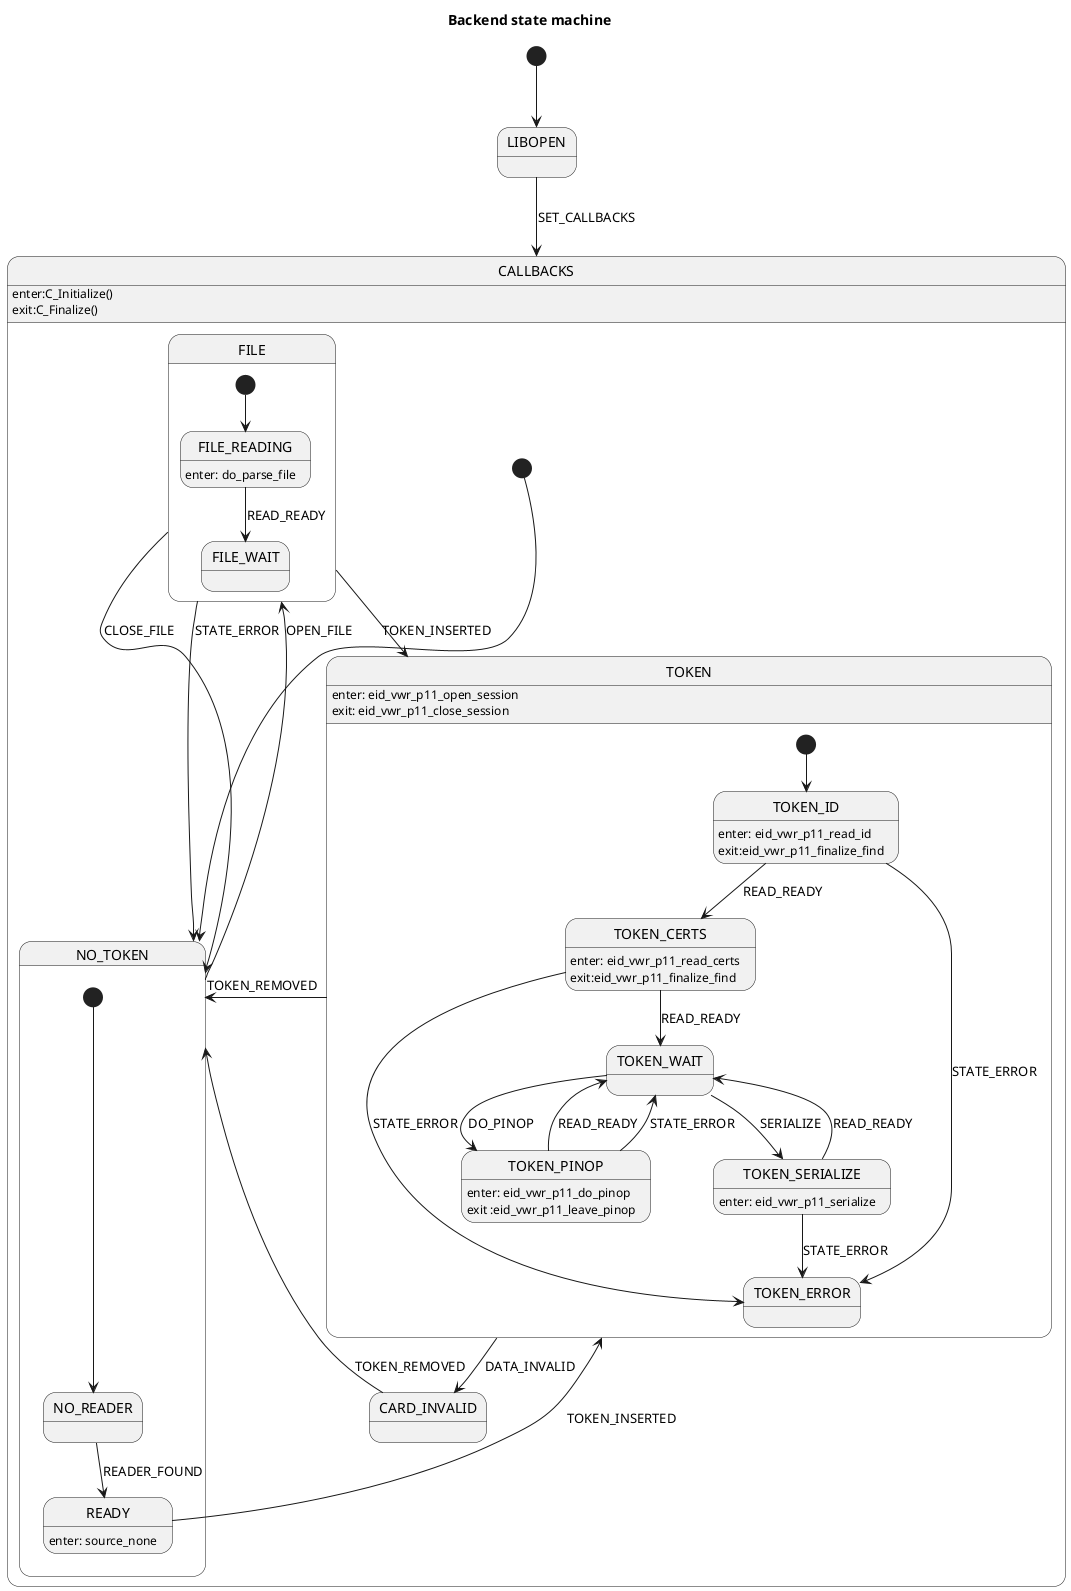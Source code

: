@startuml
title Backend state machine

' This file documents the state machine as implemented in state.c. It
' can be converted to a diagram by way of PlantUML, see
' http://plantuml.com/

[*] --> LIBOPEN

LIBOPEN --> CALLBACKS : SET_CALLBACKS

CALLBACKS: enter:C_Initialize()\nexit:C_Finalize()
state CALLBACKS {
  state NO_TOKEN
  state TOKEN
  state FILE
  state CARD_INVALID

  [*] --> NO_TOKEN

  NO_TOKEN --> FILE : OPEN_FILE
  FILE --> NO_TOKEN : CLOSE_FILE
  FILE --> TOKEN : TOKEN_INSERTED
  FILE --> NO_TOKEN : STATE_ERROR
  state FILE {
    [*] --> FILE_READING
    FILE_READING: enter: do_parse_file
    FILE_READING --> FILE_WAIT: READ_READY
  }

  TOKEN: enter: eid_vwr_p11_open_session\nexit: eid_vwr_p11_close_session
  TOKEN --> NO_TOKEN : TOKEN_REMOVED
  TOKEN --> CARD_INVALID : DATA_INVALID

  CARD_INVALID --> NO_TOKEN : TOKEN_REMOVED

  state NO_TOKEN {
    state NO_READER
    state READY

    [*] --> NO_READER
    NO_READER --> READY : READER_FOUND

    READY --> TOKEN : TOKEN_INSERTED
    READY: enter: source_none
  }

  state TOKEN {
    state TOKEN_ID
    state TOKEN_CERTS
    state TOKEN_ERROR
    state TOKEN_WAIT
    state TOKEN_PINOP
    state TOKEN_SERIALIZE

    [*] --> TOKEN_ID

    TOKEN_ID --> TOKEN_CERTS : READ_READY
    TOKEN_ID --> TOKEN_ERROR : STATE_ERROR
    TOKEN_ID: enter: eid_vwr_p11_read_id\nexit:eid_vwr_p11_finalize_find

    TOKEN_CERTS --> TOKEN_WAIT : READ_READY
    TOKEN_CERTS --> TOKEN_ERROR : STATE_ERROR
    TOKEN_CERTS: enter: eid_vwr_p11_read_certs\nexit:eid_vwr_p11_finalize_find
 
    TOKEN_WAIT --> TOKEN_PINOP : DO_PINOP
    TOKEN_WAIT --> TOKEN_SERIALIZE : SERIALIZE

    TOKEN_PINOP --> TOKEN_WAIT : READ_READY
    TOKEN_PINOP --> TOKEN_WAIT : STATE_ERROR
    TOKEN_PINOP: enter: eid_vwr_p11_do_pinop\nexit :eid_vwr_p11_leave_pinop

    TOKEN_SERIALIZE --> TOKEN_WAIT : READ_READY
    TOKEN_SERIALIZE --> TOKEN_ERROR : STATE_ERROR
    TOKEN_SERIALIZE: enter: eid_vwr_p11_serialize
  }
}

@enduml
